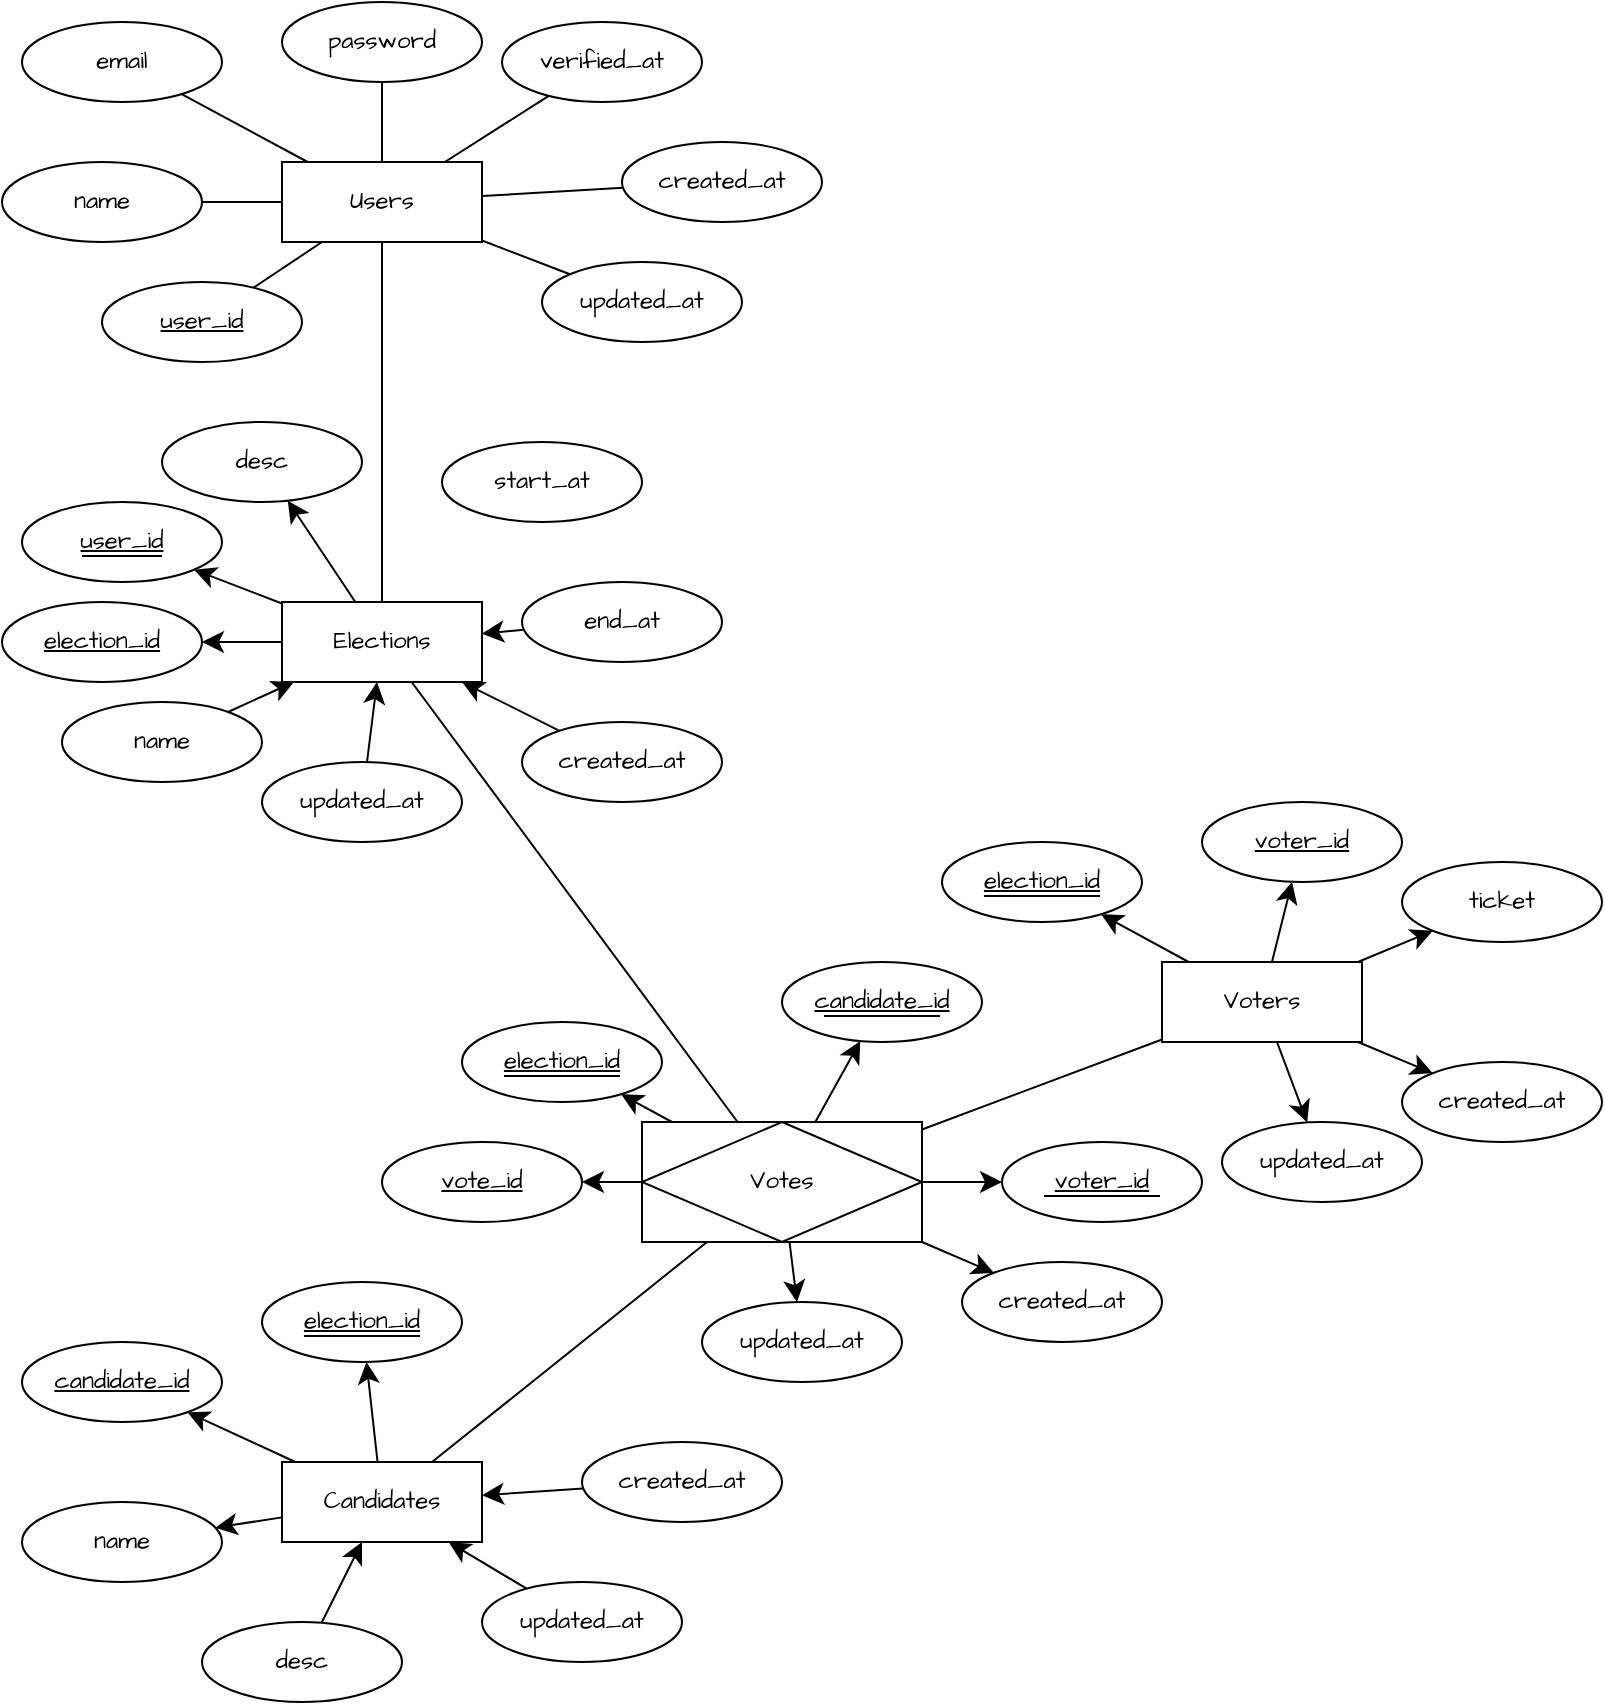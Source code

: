<mxfile version="24.7.13">
  <diagram id="R2lEEEUBdFMjLlhIrx00" name="Page-1">
    <mxGraphModel dx="724" dy="394" grid="1" gridSize="10" guides="1" tooltips="1" connect="1" arrows="1" fold="1" page="1" pageScale="1" pageWidth="850" pageHeight="1100" math="0" shadow="0" extFonts="Permanent Marker^https://fonts.googleapis.com/css?family=Permanent+Marker">
      <root>
        <mxCell id="0" />
        <mxCell id="1" parent="0" />
        <mxCell id="Wa6VP302sSLP-3VWAH-b-102" style="edgeStyle=none;curved=1;rounded=0;orthogonalLoop=1;jettySize=auto;html=1;fontSize=12;startSize=8;endSize=8;" edge="1" parent="1" source="Wa6VP302sSLP-3VWAH-b-1" target="Wa6VP302sSLP-3VWAH-b-38">
          <mxGeometry relative="1" as="geometry" />
        </mxCell>
        <mxCell id="Wa6VP302sSLP-3VWAH-b-103" style="edgeStyle=none;curved=1;rounded=0;orthogonalLoop=1;jettySize=auto;html=1;fontSize=12;startSize=8;endSize=8;" edge="1" parent="1" source="Wa6VP302sSLP-3VWAH-b-1" target="Wa6VP302sSLP-3VWAH-b-29">
          <mxGeometry relative="1" as="geometry">
            <mxPoint x="120" y="390" as="targetPoint" />
          </mxGeometry>
        </mxCell>
        <mxCell id="Wa6VP302sSLP-3VWAH-b-104" style="edgeStyle=none;curved=1;rounded=0;orthogonalLoop=1;jettySize=auto;html=1;fontSize=12;startSize=8;endSize=8;" edge="1" parent="1" source="Wa6VP302sSLP-3VWAH-b-1" target="Wa6VP302sSLP-3VWAH-b-35">
          <mxGeometry relative="1" as="geometry" />
        </mxCell>
        <mxCell id="Wa6VP302sSLP-3VWAH-b-1" value="Elections" style="whiteSpace=wrap;html=1;align=center;fontFamily=Architects Daughter;" vertex="1" parent="1">
          <mxGeometry x="190" y="410" width="100" height="40" as="geometry" />
        </mxCell>
        <mxCell id="Wa6VP302sSLP-3VWAH-b-84" style="edgeStyle=none;curved=1;rounded=0;orthogonalLoop=1;jettySize=auto;html=1;fontSize=12;startSize=8;endSize=8;" edge="1" parent="1" source="Wa6VP302sSLP-3VWAH-b-3" target="Wa6VP302sSLP-3VWAH-b-78">
          <mxGeometry relative="1" as="geometry" />
        </mxCell>
        <mxCell id="Wa6VP302sSLP-3VWAH-b-85" style="edgeStyle=none;curved=1;rounded=0;orthogonalLoop=1;jettySize=auto;html=1;fontSize=12;startSize=8;endSize=8;" edge="1" parent="1" source="Wa6VP302sSLP-3VWAH-b-3" target="Wa6VP302sSLP-3VWAH-b-59">
          <mxGeometry relative="1" as="geometry" />
        </mxCell>
        <mxCell id="Wa6VP302sSLP-3VWAH-b-86" style="edgeStyle=none;curved=1;rounded=0;orthogonalLoop=1;jettySize=auto;html=1;fontSize=12;startSize=8;endSize=8;" edge="1" parent="1" source="Wa6VP302sSLP-3VWAH-b-3" target="Wa6VP302sSLP-3VWAH-b-81">
          <mxGeometry relative="1" as="geometry" />
        </mxCell>
        <mxCell id="Wa6VP302sSLP-3VWAH-b-87" style="edgeStyle=none;curved=1;rounded=0;orthogonalLoop=1;jettySize=auto;html=1;fontSize=12;startSize=8;endSize=8;" edge="1" parent="1" source="Wa6VP302sSLP-3VWAH-b-3" target="Wa6VP302sSLP-3VWAH-b-80">
          <mxGeometry relative="1" as="geometry" />
        </mxCell>
        <mxCell id="Wa6VP302sSLP-3VWAH-b-88" style="edgeStyle=none;curved=1;rounded=0;orthogonalLoop=1;jettySize=auto;html=1;fontSize=12;startSize=8;endSize=8;" edge="1" parent="1" source="Wa6VP302sSLP-3VWAH-b-3" target="Wa6VP302sSLP-3VWAH-b-82">
          <mxGeometry relative="1" as="geometry" />
        </mxCell>
        <mxCell id="Wa6VP302sSLP-3VWAH-b-3" value="Voters" style="whiteSpace=wrap;html=1;align=center;fontFamily=Architects Daughter;" vertex="1" parent="1">
          <mxGeometry x="630" y="590" width="100" height="40" as="geometry" />
        </mxCell>
        <mxCell id="Wa6VP302sSLP-3VWAH-b-95" style="edgeStyle=none;curved=1;rounded=0;orthogonalLoop=1;jettySize=auto;html=1;fontSize=12;startSize=8;endSize=8;" edge="1" parent="1" source="Wa6VP302sSLP-3VWAH-b-4" target="Wa6VP302sSLP-3VWAH-b-69">
          <mxGeometry relative="1" as="geometry" />
        </mxCell>
        <mxCell id="Wa6VP302sSLP-3VWAH-b-96" style="edgeStyle=none;curved=1;rounded=0;orthogonalLoop=1;jettySize=auto;html=1;fontSize=12;startSize=8;endSize=8;" edge="1" parent="1" source="Wa6VP302sSLP-3VWAH-b-4" target="Wa6VP302sSLP-3VWAH-b-54">
          <mxGeometry relative="1" as="geometry" />
        </mxCell>
        <mxCell id="Wa6VP302sSLP-3VWAH-b-97" style="edgeStyle=none;curved=1;rounded=0;orthogonalLoop=1;jettySize=auto;html=1;fontSize=12;startSize=8;endSize=8;" edge="1" parent="1" source="Wa6VP302sSLP-3VWAH-b-4" target="Wa6VP302sSLP-3VWAH-b-63">
          <mxGeometry relative="1" as="geometry" />
        </mxCell>
        <mxCell id="Wa6VP302sSLP-3VWAH-b-4" value="Candidates" style="whiteSpace=wrap;html=1;align=center;fontFamily=Architects Daughter;" vertex="1" parent="1">
          <mxGeometry x="190" y="840" width="100" height="40" as="geometry" />
        </mxCell>
        <mxCell id="Wa6VP302sSLP-3VWAH-b-9" style="edgeStyle=none;curved=1;rounded=0;hachureGap=4;orthogonalLoop=1;jettySize=auto;html=1;fontFamily=Architects Daughter;fontSource=https%3A%2F%2Ffonts.googleapis.com%2Fcss%3Ffamily%3DArchitects%2BDaughter;fontSize=12;startSize=8;endSize=8;endArrow=none;endFill=0;" edge="1" parent="1" source="Wa6VP302sSLP-3VWAH-b-5" target="Wa6VP302sSLP-3VWAH-b-1">
          <mxGeometry relative="1" as="geometry" />
        </mxCell>
        <mxCell id="Wa6VP302sSLP-3VWAH-b-23" style="edgeStyle=none;curved=1;rounded=0;hachureGap=4;orthogonalLoop=1;jettySize=auto;html=1;fontFamily=Architects Daughter;fontSource=https%3A%2F%2Ffonts.googleapis.com%2Fcss%3Ffamily%3DArchitects%2BDaughter;fontSize=12;startSize=8;endSize=8;endArrow=none;endFill=0;" edge="1" parent="1" source="Wa6VP302sSLP-3VWAH-b-5" target="Wa6VP302sSLP-3VWAH-b-14">
          <mxGeometry relative="1" as="geometry" />
        </mxCell>
        <mxCell id="Wa6VP302sSLP-3VWAH-b-24" style="edgeStyle=none;curved=1;rounded=0;hachureGap=4;orthogonalLoop=1;jettySize=auto;html=1;fontFamily=Architects Daughter;fontSource=https%3A%2F%2Ffonts.googleapis.com%2Fcss%3Ffamily%3DArchitects%2BDaughter;fontSize=12;startSize=8;endSize=8;endArrow=none;endFill=0;" edge="1" parent="1" source="Wa6VP302sSLP-3VWAH-b-5" target="Wa6VP302sSLP-3VWAH-b-15">
          <mxGeometry relative="1" as="geometry" />
        </mxCell>
        <mxCell id="Wa6VP302sSLP-3VWAH-b-26" style="edgeStyle=none;curved=1;rounded=0;hachureGap=4;orthogonalLoop=1;jettySize=auto;html=1;fontFamily=Architects Daughter;fontSource=https%3A%2F%2Ffonts.googleapis.com%2Fcss%3Ffamily%3DArchitects%2BDaughter;fontSize=12;startSize=8;endSize=8;endArrow=none;endFill=0;" edge="1" parent="1" source="Wa6VP302sSLP-3VWAH-b-5" target="Wa6VP302sSLP-3VWAH-b-19">
          <mxGeometry relative="1" as="geometry" />
        </mxCell>
        <mxCell id="Wa6VP302sSLP-3VWAH-b-27" style="edgeStyle=none;curved=1;rounded=0;hachureGap=4;orthogonalLoop=1;jettySize=auto;html=1;fontFamily=Architects Daughter;fontSource=https%3A%2F%2Ffonts.googleapis.com%2Fcss%3Ffamily%3DArchitects%2BDaughter;fontSize=12;startSize=8;endSize=8;endArrow=none;endFill=0;" edge="1" parent="1" source="Wa6VP302sSLP-3VWAH-b-5" target="Wa6VP302sSLP-3VWAH-b-18">
          <mxGeometry relative="1" as="geometry" />
        </mxCell>
        <mxCell id="Wa6VP302sSLP-3VWAH-b-28" style="edgeStyle=none;curved=1;rounded=0;hachureGap=4;orthogonalLoop=1;jettySize=auto;html=1;fontFamily=Architects Daughter;fontSource=https%3A%2F%2Ffonts.googleapis.com%2Fcss%3Ffamily%3DArchitects%2BDaughter;fontSize=12;startSize=8;endSize=8;endArrow=none;endFill=0;" edge="1" parent="1" source="Wa6VP302sSLP-3VWAH-b-5" target="Wa6VP302sSLP-3VWAH-b-20">
          <mxGeometry relative="1" as="geometry" />
        </mxCell>
        <mxCell id="Wa6VP302sSLP-3VWAH-b-5" value="Users" style="whiteSpace=wrap;html=1;align=center;fontFamily=Architects Daughter;" vertex="1" parent="1">
          <mxGeometry x="190" y="190" width="100" height="40" as="geometry" />
        </mxCell>
        <mxCell id="Wa6VP302sSLP-3VWAH-b-11" style="edgeStyle=none;curved=1;rounded=0;hachureGap=4;orthogonalLoop=1;jettySize=auto;html=1;fontFamily=Architects Daughter;fontSource=https%3A%2F%2Ffonts.googleapis.com%2Fcss%3Ffamily%3DArchitects%2BDaughter;fontSize=12;startSize=8;endSize=8;endArrow=none;endFill=0;" edge="1" parent="1" source="Wa6VP302sSLP-3VWAH-b-7" target="Wa6VP302sSLP-3VWAH-b-1">
          <mxGeometry relative="1" as="geometry" />
        </mxCell>
        <mxCell id="Wa6VP302sSLP-3VWAH-b-12" style="edgeStyle=none;curved=1;rounded=0;hachureGap=4;orthogonalLoop=1;jettySize=auto;html=1;fontFamily=Architects Daughter;fontSource=https%3A%2F%2Ffonts.googleapis.com%2Fcss%3Ffamily%3DArchitects%2BDaughter;fontSize=12;startSize=8;endSize=8;endArrow=none;endFill=0;" edge="1" parent="1" source="Wa6VP302sSLP-3VWAH-b-7" target="Wa6VP302sSLP-3VWAH-b-4">
          <mxGeometry relative="1" as="geometry" />
        </mxCell>
        <mxCell id="Wa6VP302sSLP-3VWAH-b-13" style="edgeStyle=none;curved=1;rounded=0;hachureGap=4;orthogonalLoop=1;jettySize=auto;html=1;fontFamily=Architects Daughter;fontSource=https%3A%2F%2Ffonts.googleapis.com%2Fcss%3Ffamily%3DArchitects%2BDaughter;fontSize=12;startSize=8;endSize=8;endArrow=none;endFill=0;" edge="1" parent="1" source="Wa6VP302sSLP-3VWAH-b-7" target="Wa6VP302sSLP-3VWAH-b-3">
          <mxGeometry relative="1" as="geometry" />
        </mxCell>
        <mxCell id="Wa6VP302sSLP-3VWAH-b-89" style="edgeStyle=none;curved=1;rounded=0;orthogonalLoop=1;jettySize=auto;html=1;fontSize=12;startSize=8;endSize=8;" edge="1" parent="1" source="Wa6VP302sSLP-3VWAH-b-7" target="Wa6VP302sSLP-3VWAH-b-52">
          <mxGeometry relative="1" as="geometry" />
        </mxCell>
        <mxCell id="Wa6VP302sSLP-3VWAH-b-90" style="edgeStyle=none;curved=1;rounded=0;orthogonalLoop=1;jettySize=auto;html=1;fontSize=12;startSize=8;endSize=8;" edge="1" parent="1" source="Wa6VP302sSLP-3VWAH-b-7" target="Wa6VP302sSLP-3VWAH-b-48">
          <mxGeometry relative="1" as="geometry" />
        </mxCell>
        <mxCell id="Wa6VP302sSLP-3VWAH-b-91" style="edgeStyle=none;curved=1;rounded=0;orthogonalLoop=1;jettySize=auto;html=1;fontSize=12;startSize=8;endSize=8;" edge="1" parent="1" source="Wa6VP302sSLP-3VWAH-b-7" target="Wa6VP302sSLP-3VWAH-b-50">
          <mxGeometry relative="1" as="geometry" />
        </mxCell>
        <mxCell id="Wa6VP302sSLP-3VWAH-b-92" style="edgeStyle=none;curved=1;rounded=0;orthogonalLoop=1;jettySize=auto;html=1;fontSize=12;startSize=8;endSize=8;" edge="1" parent="1" source="Wa6VP302sSLP-3VWAH-b-7" target="Wa6VP302sSLP-3VWAH-b-45">
          <mxGeometry relative="1" as="geometry" />
        </mxCell>
        <mxCell id="Wa6VP302sSLP-3VWAH-b-93" style="edgeStyle=none;curved=1;rounded=0;orthogonalLoop=1;jettySize=auto;html=1;fontSize=12;startSize=8;endSize=8;" edge="1" parent="1" source="Wa6VP302sSLP-3VWAH-b-7" target="Wa6VP302sSLP-3VWAH-b-46">
          <mxGeometry relative="1" as="geometry" />
        </mxCell>
        <mxCell id="Wa6VP302sSLP-3VWAH-b-94" style="edgeStyle=none;curved=1;rounded=0;orthogonalLoop=1;jettySize=auto;html=1;fontSize=12;startSize=8;endSize=8;" edge="1" parent="1" source="Wa6VP302sSLP-3VWAH-b-7" target="Wa6VP302sSLP-3VWAH-b-56">
          <mxGeometry relative="1" as="geometry" />
        </mxCell>
        <mxCell id="Wa6VP302sSLP-3VWAH-b-7" value="Votes" style="shape=associativeEntity;whiteSpace=wrap;html=1;align=center;hachureGap=4;fontFamily=Architects Daughter;" vertex="1" parent="1">
          <mxGeometry x="370" y="670" width="140" height="60" as="geometry" />
        </mxCell>
        <mxCell id="Wa6VP302sSLP-3VWAH-b-14" value="name" style="ellipse;whiteSpace=wrap;html=1;align=center;hachureGap=4;fontFamily=Architects Daughter;fontSource=https%3A%2F%2Ffonts.googleapis.com%2Fcss%3Ffamily%3DArchitects%2BDaughter;" vertex="1" parent="1">
          <mxGeometry x="50" y="190" width="100" height="40" as="geometry" />
        </mxCell>
        <mxCell id="Wa6VP302sSLP-3VWAH-b-15" value="email" style="ellipse;whiteSpace=wrap;html=1;align=center;hachureGap=4;fontFamily=Architects Daughter;fontSource=https%3A%2F%2Ffonts.googleapis.com%2Fcss%3Ffamily%3DArchitects%2BDaughter;" vertex="1" parent="1">
          <mxGeometry x="60" y="120" width="100" height="40" as="geometry" />
        </mxCell>
        <mxCell id="Wa6VP302sSLP-3VWAH-b-17" value="password" style="ellipse;whiteSpace=wrap;html=1;align=center;hachureGap=4;fontFamily=Architects Daughter;fontSource=https%3A%2F%2Ffonts.googleapis.com%2Fcss%3Ffamily%3DArchitects%2BDaughter;" vertex="1" parent="1">
          <mxGeometry x="190" y="110" width="100" height="40" as="geometry" />
        </mxCell>
        <mxCell id="Wa6VP302sSLP-3VWAH-b-18" value="created_at" style="ellipse;whiteSpace=wrap;html=1;align=center;hachureGap=4;fontFamily=Architects Daughter;fontSource=https%3A%2F%2Ffonts.googleapis.com%2Fcss%3Ffamily%3DArchitects%2BDaughter;" vertex="1" parent="1">
          <mxGeometry x="360" y="180" width="100" height="40" as="geometry" />
        </mxCell>
        <mxCell id="Wa6VP302sSLP-3VWAH-b-19" value="verified_at" style="ellipse;whiteSpace=wrap;html=1;align=center;hachureGap=4;fontFamily=Architects Daughter;fontSource=https%3A%2F%2Ffonts.googleapis.com%2Fcss%3Ffamily%3DArchitects%2BDaughter;" vertex="1" parent="1">
          <mxGeometry x="300" y="120" width="100" height="40" as="geometry" />
        </mxCell>
        <mxCell id="Wa6VP302sSLP-3VWAH-b-20" value="updated_at" style="ellipse;whiteSpace=wrap;html=1;align=center;hachureGap=4;fontFamily=Architects Daughter;fontSource=https%3A%2F%2Ffonts.googleapis.com%2Fcss%3Ffamily%3DArchitects%2BDaughter;" vertex="1" parent="1">
          <mxGeometry x="320" y="240" width="100" height="40" as="geometry" />
        </mxCell>
        <mxCell id="Wa6VP302sSLP-3VWAH-b-22" style="edgeStyle=none;curved=1;rounded=0;hachureGap=4;orthogonalLoop=1;jettySize=auto;html=1;fontFamily=Architects Daughter;fontSource=https%3A%2F%2Ffonts.googleapis.com%2Fcss%3Ffamily%3DArchitects%2BDaughter;fontSize=12;startSize=8;endSize=8;endArrow=none;endFill=0;" edge="1" parent="1" source="Wa6VP302sSLP-3VWAH-b-21" target="Wa6VP302sSLP-3VWAH-b-5">
          <mxGeometry relative="1" as="geometry" />
        </mxCell>
        <mxCell id="Wa6VP302sSLP-3VWAH-b-21" value="user_id" style="ellipse;whiteSpace=wrap;html=1;align=center;hachureGap=4;fontFamily=Architects Daughter;fontSource=https%3A%2F%2Ffonts.googleapis.com%2Fcss%3Ffamily%3DArchitects%2BDaughter;fontStyle=4;" vertex="1" parent="1">
          <mxGeometry x="100" y="250" width="100" height="40" as="geometry" />
        </mxCell>
        <mxCell id="Wa6VP302sSLP-3VWAH-b-25" style="edgeStyle=none;curved=1;rounded=0;hachureGap=4;orthogonalLoop=1;jettySize=auto;html=1;fontFamily=Architects Daughter;fontSource=https%3A%2F%2Ffonts.googleapis.com%2Fcss%3Ffamily%3DArchitects%2BDaughter;fontSize=12;startSize=8;endSize=8;endArrow=none;endFill=0;" edge="1" parent="1" source="Wa6VP302sSLP-3VWAH-b-5" target="Wa6VP302sSLP-3VWAH-b-17">
          <mxGeometry relative="1" as="geometry" />
        </mxCell>
        <mxCell id="Wa6VP302sSLP-3VWAH-b-31" value="" style="group;" vertex="1" connectable="0" parent="1">
          <mxGeometry x="60" y="360" width="100" height="40" as="geometry" />
        </mxCell>
        <mxCell id="Wa6VP302sSLP-3VWAH-b-29" value="user_id" style="ellipse;whiteSpace=wrap;html=1;align=center;hachureGap=4;fontFamily=Architects Daughter;fontSource=https%3A%2F%2Ffonts.googleapis.com%2Fcss%3Ffamily%3DArchitects%2BDaughter;fontStyle=4;" vertex="1" parent="Wa6VP302sSLP-3VWAH-b-31">
          <mxGeometry width="100" height="40" as="geometry" />
        </mxCell>
        <mxCell id="Wa6VP302sSLP-3VWAH-b-30" value="" style="endArrow=none;html=1;rounded=0;hachureGap=4;fontFamily=Architects Daughter;fontSource=https%3A%2F%2Ffonts.googleapis.com%2Fcss%3Ffamily%3DArchitects%2BDaughter;fontSize=12;startSize=8;endSize=8;curved=1;" edge="1" parent="Wa6VP302sSLP-3VWAH-b-31">
          <mxGeometry relative="1" as="geometry">
            <mxPoint x="30" y="27" as="sourcePoint" />
            <mxPoint x="70" y="27" as="targetPoint" />
          </mxGeometry>
        </mxCell>
        <mxCell id="Wa6VP302sSLP-3VWAH-b-35" value="election_id" style="ellipse;whiteSpace=wrap;html=1;align=center;hachureGap=4;fontFamily=Architects Daughter;fontSource=https%3A%2F%2Ffonts.googleapis.com%2Fcss%3Ffamily%3DArchitects%2BDaughter;fontStyle=4;" vertex="1" parent="1">
          <mxGeometry x="50" y="410" width="100" height="40" as="geometry" />
        </mxCell>
        <mxCell id="Wa6VP302sSLP-3VWAH-b-106" style="edgeStyle=none;curved=1;rounded=0;orthogonalLoop=1;jettySize=auto;html=1;fontSize=12;startSize=8;endSize=8;" edge="1" parent="1" source="Wa6VP302sSLP-3VWAH-b-37" target="Wa6VP302sSLP-3VWAH-b-1">
          <mxGeometry relative="1" as="geometry" />
        </mxCell>
        <mxCell id="Wa6VP302sSLP-3VWAH-b-37" value="name" style="ellipse;whiteSpace=wrap;html=1;align=center;hachureGap=4;fontFamily=Architects Daughter;fontSource=https%3A%2F%2Ffonts.googleapis.com%2Fcss%3Ffamily%3DArchitects%2BDaughter;" vertex="1" parent="1">
          <mxGeometry x="80" y="460" width="100" height="40" as="geometry" />
        </mxCell>
        <mxCell id="Wa6VP302sSLP-3VWAH-b-38" value="desc" style="ellipse;whiteSpace=wrap;html=1;align=center;hachureGap=4;fontFamily=Architects Daughter;fontSource=https%3A%2F%2Ffonts.googleapis.com%2Fcss%3Ffamily%3DArchitects%2BDaughter;" vertex="1" parent="1">
          <mxGeometry x="130" y="320" width="100" height="40" as="geometry" />
        </mxCell>
        <mxCell id="Wa6VP302sSLP-3VWAH-b-39" value="start_at" style="ellipse;whiteSpace=wrap;html=1;align=center;hachureGap=4;fontFamily=Architects Daughter;fontSource=https%3A%2F%2Ffonts.googleapis.com%2Fcss%3Ffamily%3DArchitects%2BDaughter;" vertex="1" parent="1">
          <mxGeometry x="270" y="330" width="100" height="40" as="geometry" />
        </mxCell>
        <mxCell id="Wa6VP302sSLP-3VWAH-b-108" style="edgeStyle=none;curved=1;rounded=0;orthogonalLoop=1;jettySize=auto;html=1;fontSize=12;startSize=8;endSize=8;" edge="1" parent="1" source="Wa6VP302sSLP-3VWAH-b-40" target="Wa6VP302sSLP-3VWAH-b-1">
          <mxGeometry relative="1" as="geometry" />
        </mxCell>
        <mxCell id="Wa6VP302sSLP-3VWAH-b-40" value="end_at" style="ellipse;whiteSpace=wrap;html=1;align=center;hachureGap=4;fontFamily=Architects Daughter;fontSource=https%3A%2F%2Ffonts.googleapis.com%2Fcss%3Ffamily%3DArchitects%2BDaughter;" vertex="1" parent="1">
          <mxGeometry x="310" y="400" width="100" height="40" as="geometry" />
        </mxCell>
        <mxCell id="Wa6VP302sSLP-3VWAH-b-105" style="edgeStyle=none;curved=1;rounded=0;orthogonalLoop=1;jettySize=auto;html=1;fontSize=12;startSize=8;endSize=8;" edge="1" parent="1" source="Wa6VP302sSLP-3VWAH-b-41" target="Wa6VP302sSLP-3VWAH-b-1">
          <mxGeometry relative="1" as="geometry" />
        </mxCell>
        <mxCell id="Wa6VP302sSLP-3VWAH-b-41" value="updated_at" style="ellipse;whiteSpace=wrap;html=1;align=center;hachureGap=4;fontFamily=Architects Daughter;fontSource=https%3A%2F%2Ffonts.googleapis.com%2Fcss%3Ffamily%3DArchitects%2BDaughter;" vertex="1" parent="1">
          <mxGeometry x="180" y="490" width="100" height="40" as="geometry" />
        </mxCell>
        <mxCell id="Wa6VP302sSLP-3VWAH-b-107" style="edgeStyle=none;curved=1;rounded=0;orthogonalLoop=1;jettySize=auto;html=1;fontSize=12;startSize=8;endSize=8;" edge="1" parent="1" source="Wa6VP302sSLP-3VWAH-b-42" target="Wa6VP302sSLP-3VWAH-b-1">
          <mxGeometry relative="1" as="geometry" />
        </mxCell>
        <mxCell id="Wa6VP302sSLP-3VWAH-b-42" value="created_at" style="ellipse;whiteSpace=wrap;html=1;align=center;hachureGap=4;fontFamily=Architects Daughter;fontSource=https%3A%2F%2Ffonts.googleapis.com%2Fcss%3Ffamily%3DArchitects%2BDaughter;" vertex="1" parent="1">
          <mxGeometry x="310" y="470" width="100" height="40" as="geometry" />
        </mxCell>
        <mxCell id="Wa6VP302sSLP-3VWAH-b-45" value="updated_at" style="ellipse;whiteSpace=wrap;html=1;align=center;hachureGap=4;fontFamily=Architects Daughter;fontSource=https%3A%2F%2Ffonts.googleapis.com%2Fcss%3Ffamily%3DArchitects%2BDaughter;" vertex="1" parent="1">
          <mxGeometry x="400" y="760" width="100" height="40" as="geometry" />
        </mxCell>
        <mxCell id="Wa6VP302sSLP-3VWAH-b-46" value="created_at" style="ellipse;whiteSpace=wrap;html=1;align=center;hachureGap=4;fontFamily=Architects Daughter;fontSource=https%3A%2F%2Ffonts.googleapis.com%2Fcss%3Ffamily%3DArchitects%2BDaughter;" vertex="1" parent="1">
          <mxGeometry x="530" y="740" width="100" height="40" as="geometry" />
        </mxCell>
        <mxCell id="Wa6VP302sSLP-3VWAH-b-47" value="" style="group;" vertex="1" connectable="0" parent="1">
          <mxGeometry x="280" y="620" width="100" height="40" as="geometry" />
        </mxCell>
        <mxCell id="Wa6VP302sSLP-3VWAH-b-48" value="election_id" style="ellipse;whiteSpace=wrap;html=1;align=center;hachureGap=4;fontFamily=Architects Daughter;fontSource=https%3A%2F%2Ffonts.googleapis.com%2Fcss%3Ffamily%3DArchitects%2BDaughter;fontStyle=4;" vertex="1" parent="Wa6VP302sSLP-3VWAH-b-47">
          <mxGeometry width="100" height="40" as="geometry" />
        </mxCell>
        <mxCell id="Wa6VP302sSLP-3VWAH-b-49" value="" style="endArrow=none;html=1;rounded=0;hachureGap=4;fontFamily=Architects Daughter;fontSource=https%3A%2F%2Ffonts.googleapis.com%2Fcss%3Ffamily%3DArchitects%2BDaughter;fontSize=12;startSize=8;endSize=8;curved=1;" edge="1" parent="Wa6VP302sSLP-3VWAH-b-47">
          <mxGeometry relative="1" as="geometry">
            <mxPoint x="21" y="27" as="sourcePoint" />
            <mxPoint x="79" y="27" as="targetPoint" />
          </mxGeometry>
        </mxCell>
        <mxCell id="Wa6VP302sSLP-3VWAH-b-50" value="vote_id" style="ellipse;whiteSpace=wrap;html=1;align=center;hachureGap=4;fontFamily=Architects Daughter;fontSource=https%3A%2F%2Ffonts.googleapis.com%2Fcss%3Ffamily%3DArchitects%2BDaughter;fontStyle=4;" vertex="1" parent="1">
          <mxGeometry x="240" y="680" width="100" height="40" as="geometry" />
        </mxCell>
        <mxCell id="Wa6VP302sSLP-3VWAH-b-51" value="" style="group;" vertex="1" connectable="0" parent="1">
          <mxGeometry x="440" y="590" width="100" height="40" as="geometry" />
        </mxCell>
        <mxCell id="Wa6VP302sSLP-3VWAH-b-52" value="candidate_id" style="ellipse;whiteSpace=wrap;html=1;align=center;hachureGap=4;fontFamily=Architects Daughter;fontSource=https%3A%2F%2Ffonts.googleapis.com%2Fcss%3Ffamily%3DArchitects%2BDaughter;fontStyle=4;" vertex="1" parent="Wa6VP302sSLP-3VWAH-b-51">
          <mxGeometry width="100" height="40" as="geometry" />
        </mxCell>
        <mxCell id="Wa6VP302sSLP-3VWAH-b-53" value="" style="endArrow=none;html=1;rounded=0;hachureGap=4;fontFamily=Architects Daughter;fontSource=https%3A%2F%2Ffonts.googleapis.com%2Fcss%3Ffamily%3DArchitects%2BDaughter;fontSize=12;startSize=8;endSize=8;curved=1;" edge="1" parent="Wa6VP302sSLP-3VWAH-b-51">
          <mxGeometry relative="1" as="geometry">
            <mxPoint x="21" y="27" as="sourcePoint" />
            <mxPoint x="79" y="27" as="targetPoint" />
          </mxGeometry>
        </mxCell>
        <mxCell id="Wa6VP302sSLP-3VWAH-b-54" value="candidate_id" style="ellipse;whiteSpace=wrap;html=1;align=center;hachureGap=4;fontFamily=Architects Daughter;fontSource=https%3A%2F%2Ffonts.googleapis.com%2Fcss%3Ffamily%3DArchitects%2BDaughter;fontStyle=4;" vertex="1" parent="1">
          <mxGeometry x="60" y="780" width="100" height="40" as="geometry" />
        </mxCell>
        <mxCell id="Wa6VP302sSLP-3VWAH-b-55" value="" style="group;" vertex="1" connectable="0" parent="1">
          <mxGeometry x="550" y="680" width="100" height="40" as="geometry" />
        </mxCell>
        <mxCell id="Wa6VP302sSLP-3VWAH-b-56" value="voter_id" style="ellipse;whiteSpace=wrap;html=1;align=center;hachureGap=4;fontFamily=Architects Daughter;fontSource=https%3A%2F%2Ffonts.googleapis.com%2Fcss%3Ffamily%3DArchitects%2BDaughter;fontStyle=4;" vertex="1" parent="Wa6VP302sSLP-3VWAH-b-55">
          <mxGeometry width="100" height="40" as="geometry" />
        </mxCell>
        <mxCell id="Wa6VP302sSLP-3VWAH-b-57" value="" style="endArrow=none;html=1;rounded=0;hachureGap=4;fontFamily=Architects Daughter;fontSource=https%3A%2F%2Ffonts.googleapis.com%2Fcss%3Ffamily%3DArchitects%2BDaughter;fontSize=12;startSize=8;endSize=8;curved=1;" edge="1" parent="Wa6VP302sSLP-3VWAH-b-55">
          <mxGeometry relative="1" as="geometry">
            <mxPoint x="21" y="27" as="sourcePoint" />
            <mxPoint x="79" y="27" as="targetPoint" />
          </mxGeometry>
        </mxCell>
        <mxCell id="Wa6VP302sSLP-3VWAH-b-58" value="" style="group;" vertex="1" connectable="0" parent="1">
          <mxGeometry x="650" y="510" width="100" height="40" as="geometry" />
        </mxCell>
        <mxCell id="Wa6VP302sSLP-3VWAH-b-59" value="voter_id" style="ellipse;whiteSpace=wrap;html=1;align=center;hachureGap=4;fontFamily=Architects Daughter;fontSource=https%3A%2F%2Ffonts.googleapis.com%2Fcss%3Ffamily%3DArchitects%2BDaughter;fontStyle=4;" vertex="1" parent="Wa6VP302sSLP-3VWAH-b-58">
          <mxGeometry width="100" height="40" as="geometry" />
        </mxCell>
        <mxCell id="Wa6VP302sSLP-3VWAH-b-62" style="edgeStyle=none;curved=1;rounded=0;orthogonalLoop=1;jettySize=auto;html=1;exitX=0.5;exitY=1;exitDx=0;exitDy=0;fontSize=12;startSize=8;endSize=8;" edge="1" parent="1" source="Wa6VP302sSLP-3VWAH-b-50" target="Wa6VP302sSLP-3VWAH-b-50">
          <mxGeometry relative="1" as="geometry" />
        </mxCell>
        <mxCell id="Wa6VP302sSLP-3VWAH-b-63" value="name" style="ellipse;whiteSpace=wrap;html=1;align=center;hachureGap=4;fontFamily=Architects Daughter;fontSource=https%3A%2F%2Ffonts.googleapis.com%2Fcss%3Ffamily%3DArchitects%2BDaughter;" vertex="1" parent="1">
          <mxGeometry x="60" y="860" width="100" height="40" as="geometry" />
        </mxCell>
        <mxCell id="Wa6VP302sSLP-3VWAH-b-98" style="edgeStyle=none;curved=1;rounded=0;orthogonalLoop=1;jettySize=auto;html=1;fontSize=12;startSize=8;endSize=8;" edge="1" parent="1" source="Wa6VP302sSLP-3VWAH-b-65" target="Wa6VP302sSLP-3VWAH-b-4">
          <mxGeometry relative="1" as="geometry" />
        </mxCell>
        <mxCell id="Wa6VP302sSLP-3VWAH-b-65" value="desc" style="ellipse;whiteSpace=wrap;html=1;align=center;hachureGap=4;fontFamily=Architects Daughter;fontSource=https%3A%2F%2Ffonts.googleapis.com%2Fcss%3Ffamily%3DArchitects%2BDaughter;" vertex="1" parent="1">
          <mxGeometry x="150" y="920" width="100" height="40" as="geometry" />
        </mxCell>
        <mxCell id="Wa6VP302sSLP-3VWAH-b-99" style="edgeStyle=none;curved=1;rounded=0;orthogonalLoop=1;jettySize=auto;html=1;fontSize=12;startSize=8;endSize=8;" edge="1" parent="1" source="Wa6VP302sSLP-3VWAH-b-66" target="Wa6VP302sSLP-3VWAH-b-4">
          <mxGeometry relative="1" as="geometry" />
        </mxCell>
        <mxCell id="Wa6VP302sSLP-3VWAH-b-66" value="updated_at" style="ellipse;whiteSpace=wrap;html=1;align=center;hachureGap=4;fontFamily=Architects Daughter;fontSource=https%3A%2F%2Ffonts.googleapis.com%2Fcss%3Ffamily%3DArchitects%2BDaughter;" vertex="1" parent="1">
          <mxGeometry x="290" y="900" width="100" height="40" as="geometry" />
        </mxCell>
        <mxCell id="Wa6VP302sSLP-3VWAH-b-100" style="edgeStyle=none;curved=1;rounded=0;orthogonalLoop=1;jettySize=auto;html=1;fontSize=12;startSize=8;endSize=8;" edge="1" parent="1" source="Wa6VP302sSLP-3VWAH-b-67" target="Wa6VP302sSLP-3VWAH-b-4">
          <mxGeometry relative="1" as="geometry" />
        </mxCell>
        <mxCell id="Wa6VP302sSLP-3VWAH-b-67" value="created_at" style="ellipse;whiteSpace=wrap;html=1;align=center;hachureGap=4;fontFamily=Architects Daughter;fontSource=https%3A%2F%2Ffonts.googleapis.com%2Fcss%3Ffamily%3DArchitects%2BDaughter;" vertex="1" parent="1">
          <mxGeometry x="340" y="830" width="100" height="40" as="geometry" />
        </mxCell>
        <mxCell id="Wa6VP302sSLP-3VWAH-b-68" value="" style="group;" vertex="1" connectable="0" parent="1">
          <mxGeometry x="180" y="750" width="100" height="40" as="geometry" />
        </mxCell>
        <mxCell id="Wa6VP302sSLP-3VWAH-b-69" value="election_id" style="ellipse;whiteSpace=wrap;html=1;align=center;hachureGap=4;fontFamily=Architects Daughter;fontSource=https%3A%2F%2Ffonts.googleapis.com%2Fcss%3Ffamily%3DArchitects%2BDaughter;fontStyle=4;" vertex="1" parent="Wa6VP302sSLP-3VWAH-b-68">
          <mxGeometry width="100" height="40" as="geometry" />
        </mxCell>
        <mxCell id="Wa6VP302sSLP-3VWAH-b-70" value="" style="endArrow=none;html=1;rounded=0;hachureGap=4;fontFamily=Architects Daughter;fontSource=https%3A%2F%2Ffonts.googleapis.com%2Fcss%3Ffamily%3DArchitects%2BDaughter;fontSize=12;startSize=8;endSize=8;curved=1;" edge="1" parent="Wa6VP302sSLP-3VWAH-b-68">
          <mxGeometry relative="1" as="geometry">
            <mxPoint x="21" y="27" as="sourcePoint" />
            <mxPoint x="79" y="27" as="targetPoint" />
          </mxGeometry>
        </mxCell>
        <mxCell id="Wa6VP302sSLP-3VWAH-b-77" value="" style="group;" vertex="1" connectable="0" parent="1">
          <mxGeometry x="520" y="530" width="100" height="40" as="geometry" />
        </mxCell>
        <mxCell id="Wa6VP302sSLP-3VWAH-b-78" value="election_id" style="ellipse;whiteSpace=wrap;html=1;align=center;hachureGap=4;fontFamily=Architects Daughter;fontSource=https%3A%2F%2Ffonts.googleapis.com%2Fcss%3Ffamily%3DArchitects%2BDaughter;fontStyle=4;" vertex="1" parent="Wa6VP302sSLP-3VWAH-b-77">
          <mxGeometry width="100" height="40" as="geometry" />
        </mxCell>
        <mxCell id="Wa6VP302sSLP-3VWAH-b-79" value="" style="endArrow=none;html=1;rounded=0;hachureGap=4;fontFamily=Architects Daughter;fontSource=https%3A%2F%2Ffonts.googleapis.com%2Fcss%3Ffamily%3DArchitects%2BDaughter;fontSize=12;startSize=8;endSize=8;curved=1;" edge="1" parent="Wa6VP302sSLP-3VWAH-b-77">
          <mxGeometry relative="1" as="geometry">
            <mxPoint x="21" y="27" as="sourcePoint" />
            <mxPoint x="79" y="27" as="targetPoint" />
          </mxGeometry>
        </mxCell>
        <mxCell id="Wa6VP302sSLP-3VWAH-b-80" value="created_at" style="ellipse;whiteSpace=wrap;html=1;align=center;hachureGap=4;fontFamily=Architects Daughter;fontSource=https%3A%2F%2Ffonts.googleapis.com%2Fcss%3Ffamily%3DArchitects%2BDaughter;" vertex="1" parent="1">
          <mxGeometry x="750" y="640" width="100" height="40" as="geometry" />
        </mxCell>
        <mxCell id="Wa6VP302sSLP-3VWAH-b-81" value="updated_at" style="ellipse;whiteSpace=wrap;html=1;align=center;hachureGap=4;fontFamily=Architects Daughter;fontSource=https%3A%2F%2Ffonts.googleapis.com%2Fcss%3Ffamily%3DArchitects%2BDaughter;" vertex="1" parent="1">
          <mxGeometry x="660" y="670" width="100" height="40" as="geometry" />
        </mxCell>
        <mxCell id="Wa6VP302sSLP-3VWAH-b-82" value="ticket" style="ellipse;whiteSpace=wrap;html=1;align=center;hachureGap=4;fontFamily=Architects Daughter;fontSource=https%3A%2F%2Ffonts.googleapis.com%2Fcss%3Ffamily%3DArchitects%2BDaughter;" vertex="1" parent="1">
          <mxGeometry x="750" y="540" width="100" height="40" as="geometry" />
        </mxCell>
      </root>
    </mxGraphModel>
  </diagram>
</mxfile>

